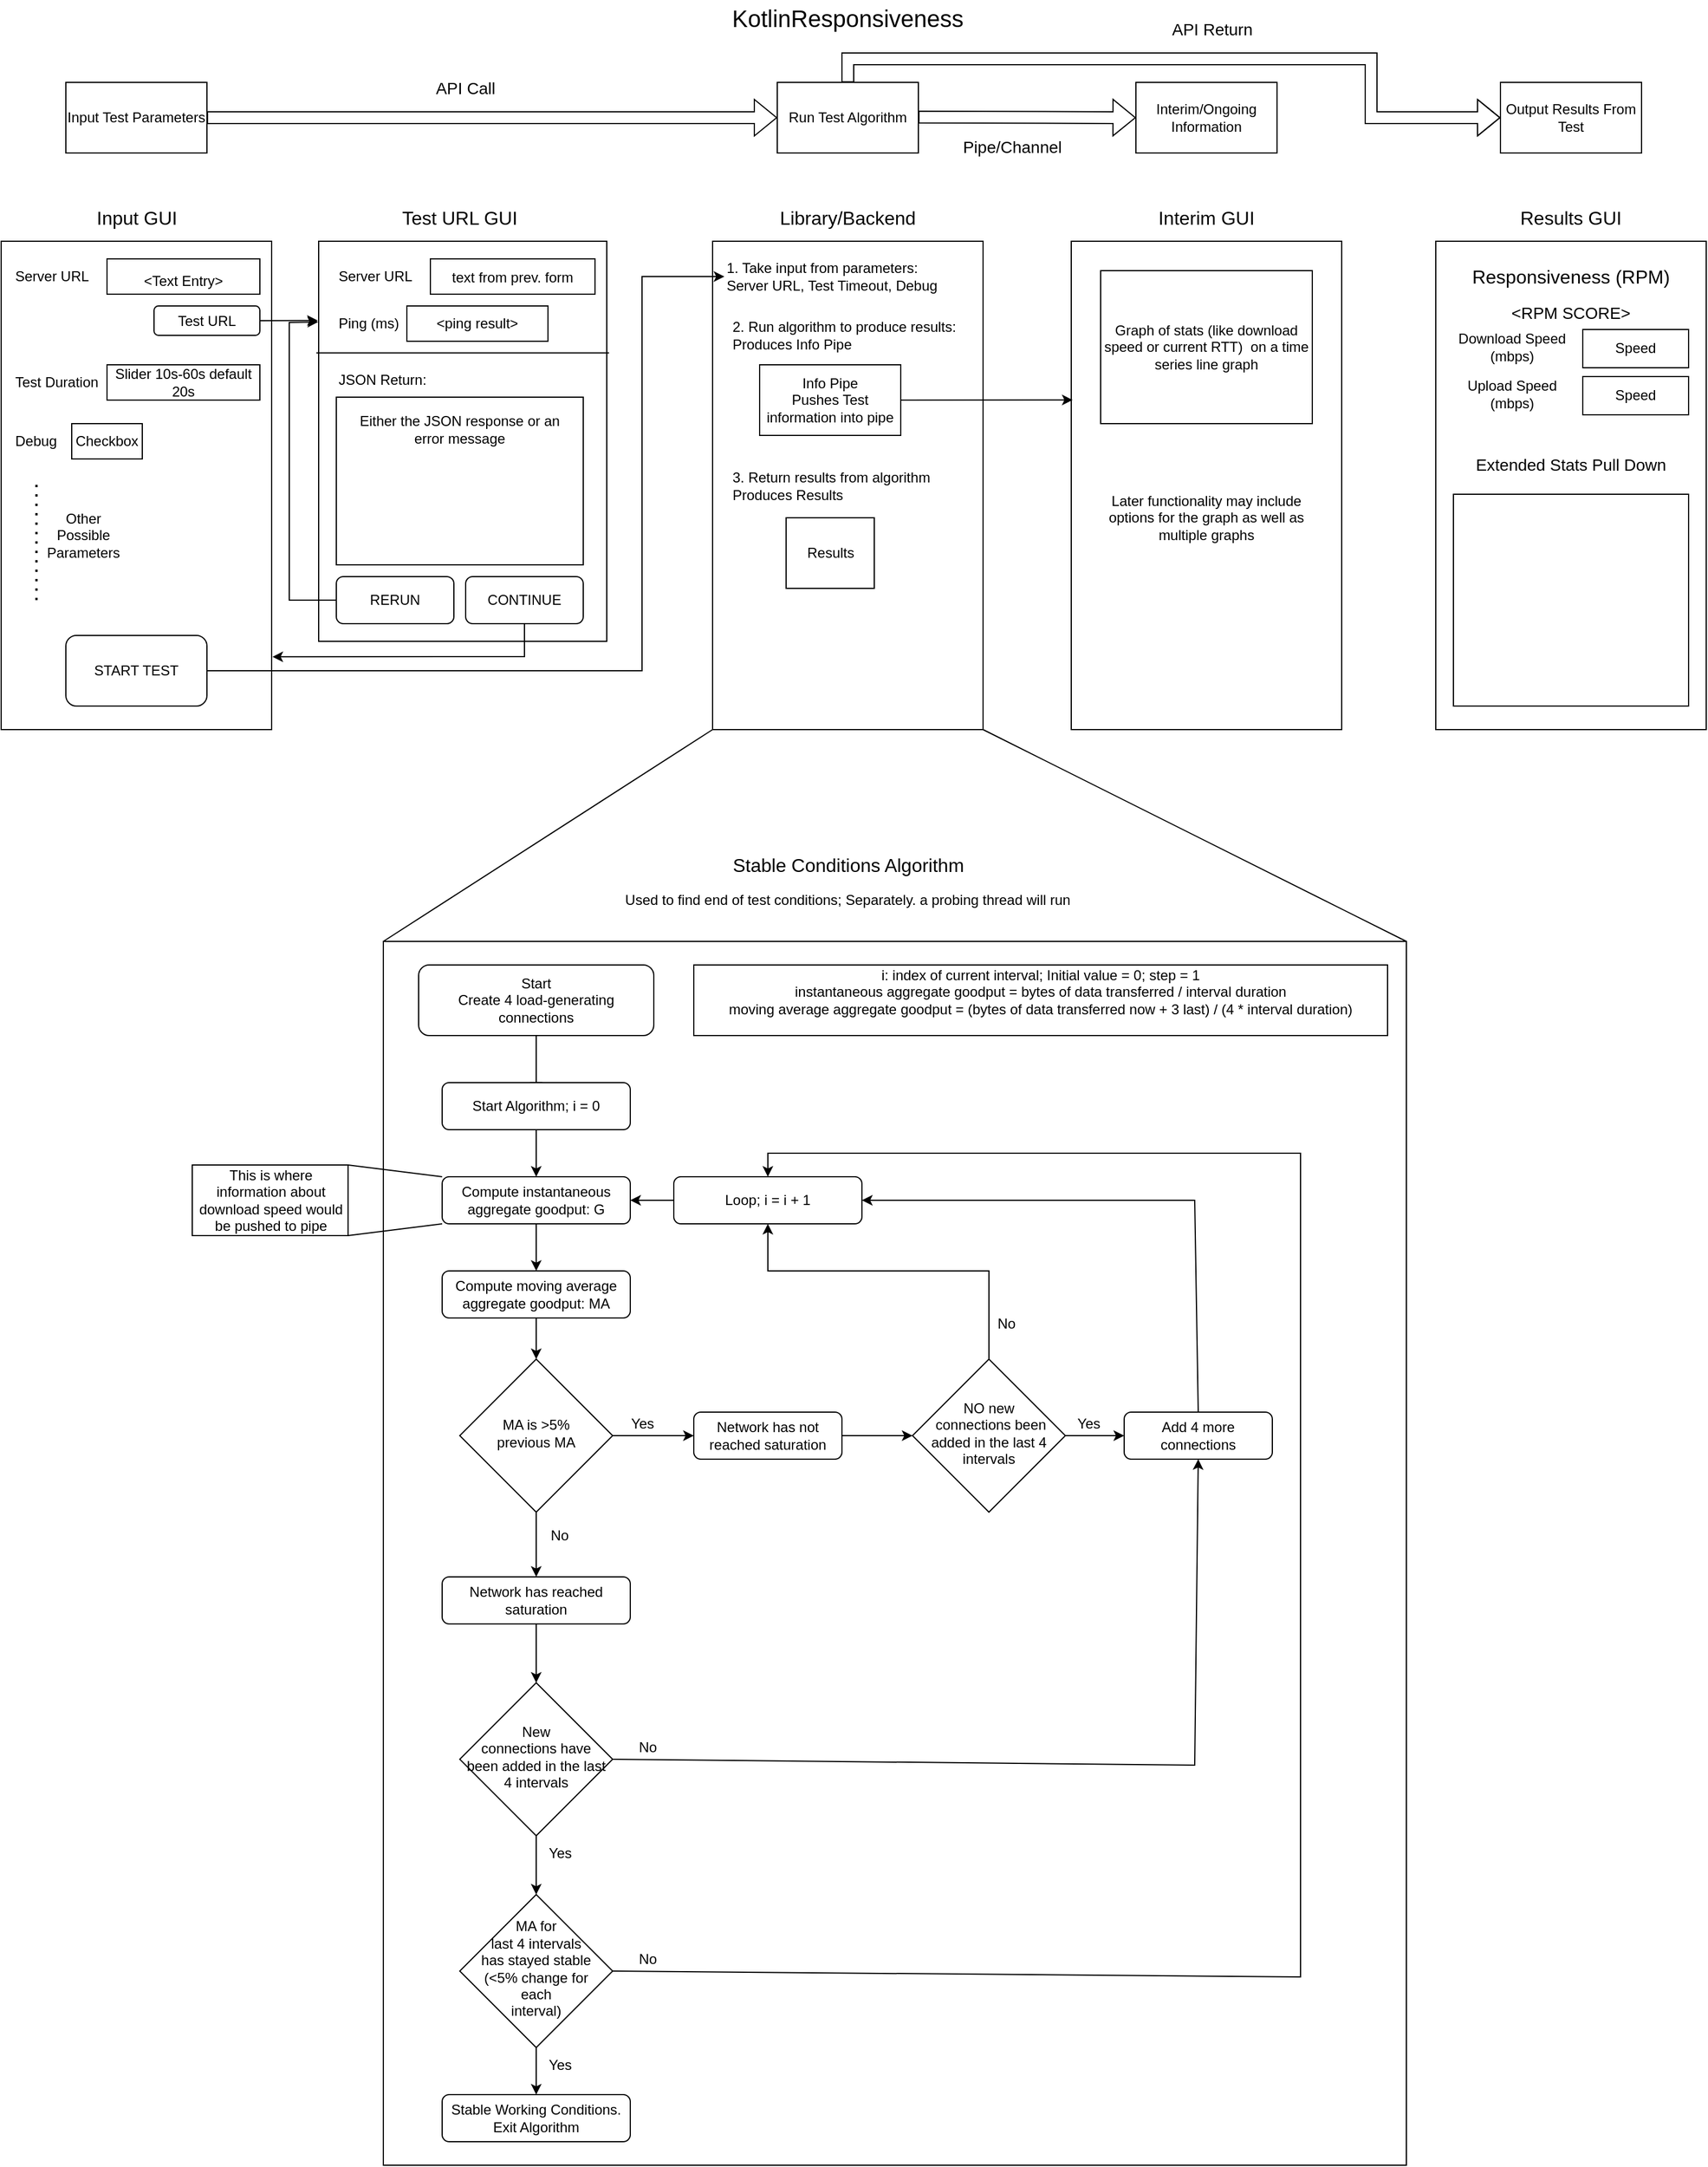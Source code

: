 <mxfile version="20.3.7" type="device"><diagram id="nEVBjyQdrA4vbcv6ssnc" name="Page-1"><mxGraphModel dx="3796" dy="1589" grid="1" gridSize="10" guides="1" tooltips="1" connect="1" arrows="1" fold="1" page="1" pageScale="1" pageWidth="850" pageHeight="1100" math="0" shadow="0"><root><mxCell id="0"/><mxCell id="1" parent="0"/><mxCell id="CzYgo08Ob_5oVYn-jXnZ-96" value="" style="rounded=0;whiteSpace=wrap;html=1;fontSize=14;" vertex="1" parent="1"><mxGeometry x="30" y="930" width="870" height="1040" as="geometry"/></mxCell><mxCell id="CzYgo08Ob_5oVYn-jXnZ-39" value="" style="rounded=0;whiteSpace=wrap;html=1;fontSize=20;" vertex="1" parent="1"><mxGeometry x="615" y="335" width="230" height="415" as="geometry"/></mxCell><mxCell id="CzYgo08Ob_5oVYn-jXnZ-25" value="" style="rounded=0;whiteSpace=wrap;html=1;fontSize=20;" vertex="1" parent="1"><mxGeometry x="310" y="335" width="230" height="415" as="geometry"/></mxCell><mxCell id="CzYgo08Ob_5oVYn-jXnZ-1" value="Input Test Parameters" style="rounded=0;whiteSpace=wrap;html=1;" vertex="1" parent="1"><mxGeometry x="-240" y="200" width="120" height="60" as="geometry"/></mxCell><mxCell id="CzYgo08Ob_5oVYn-jXnZ-2" value="Interim/Ongoing Information" style="rounded=0;whiteSpace=wrap;html=1;" vertex="1" parent="1"><mxGeometry x="670" y="200" width="120" height="60" as="geometry"/></mxCell><mxCell id="CzYgo08Ob_5oVYn-jXnZ-3" value="Run Test Algorithm" style="rounded=0;whiteSpace=wrap;html=1;" vertex="1" parent="1"><mxGeometry x="365" y="200" width="120" height="60" as="geometry"/></mxCell><mxCell id="CzYgo08Ob_5oVYn-jXnZ-4" value="" style="shape=flexArrow;endArrow=classic;html=1;rounded=0;entryX=0;entryY=0.5;entryDx=0;entryDy=0;" edge="1" parent="1" source="CzYgo08Ob_5oVYn-jXnZ-1" target="CzYgo08Ob_5oVYn-jXnZ-3"><mxGeometry width="50" height="50" relative="1" as="geometry"><mxPoint x="260" y="380" as="sourcePoint"/><mxPoint x="310" y="330" as="targetPoint"/></mxGeometry></mxCell><mxCell id="CzYgo08Ob_5oVYn-jXnZ-5" value="" style="shape=flexArrow;endArrow=classic;html=1;rounded=0;entryX=0;entryY=0.5;entryDx=0;entryDy=0;" edge="1" parent="1" target="CzYgo08Ob_5oVYn-jXnZ-2"><mxGeometry width="50" height="50" relative="1" as="geometry"><mxPoint x="485" y="229.5" as="sourcePoint"/><mxPoint x="570" y="229.5" as="targetPoint"/></mxGeometry></mxCell><mxCell id="CzYgo08Ob_5oVYn-jXnZ-6" value="&lt;font style=&quot;font-size: 20px;&quot;&gt;KotlinResponsiveness&lt;/font&gt;" style="text;html=1;strokeColor=none;fillColor=none;align=center;verticalAlign=middle;whiteSpace=wrap;rounded=0;" vertex="1" parent="1"><mxGeometry x="395" y="130" width="60" height="30" as="geometry"/></mxCell><mxCell id="CzYgo08Ob_5oVYn-jXnZ-7" value="" style="rounded=0;whiteSpace=wrap;html=1;fontSize=20;" vertex="1" parent="1"><mxGeometry x="-295" y="335" width="230" height="415" as="geometry"/></mxCell><mxCell id="CzYgo08Ob_5oVYn-jXnZ-8" value="Server URL" style="text;html=1;strokeColor=none;fillColor=none;align=left;verticalAlign=middle;whiteSpace=wrap;rounded=0;fontSize=12;" vertex="1" parent="1"><mxGeometry x="-285" y="350" width="70" height="30" as="geometry"/></mxCell><mxCell id="CzYgo08Ob_5oVYn-jXnZ-9" value="Input GUI" style="text;html=1;strokeColor=none;fillColor=none;align=center;verticalAlign=middle;whiteSpace=wrap;rounded=0;fontSize=16;" vertex="1" parent="1"><mxGeometry x="-227.5" y="300" width="95" height="30" as="geometry"/></mxCell><mxCell id="CzYgo08Ob_5oVYn-jXnZ-10" value="&lt;font style=&quot;font-size: 12px;&quot;&gt;&amp;lt;Text Entry&amp;gt;&lt;br&gt;&lt;/font&gt;" style="rounded=0;whiteSpace=wrap;html=1;fontSize=20;" vertex="1" parent="1"><mxGeometry x="-205" y="350" width="130" height="30" as="geometry"/></mxCell><mxCell id="CzYgo08Ob_5oVYn-jXnZ-11" value="Test Duration" style="text;html=1;strokeColor=none;fillColor=none;align=left;verticalAlign=middle;whiteSpace=wrap;rounded=0;fontSize=12;" vertex="1" parent="1"><mxGeometry x="-285" y="440" width="80" height="30" as="geometry"/></mxCell><mxCell id="CzYgo08Ob_5oVYn-jXnZ-12" value="Test URL" style="rounded=1;whiteSpace=wrap;html=1;fontSize=12;" vertex="1" parent="1"><mxGeometry x="-165" y="390" width="90" height="25" as="geometry"/></mxCell><mxCell id="CzYgo08Ob_5oVYn-jXnZ-16" value="Slider 10s-60s default 20s" style="rounded=0;whiteSpace=wrap;html=1;fontSize=12;" vertex="1" parent="1"><mxGeometry x="-205" y="440" width="130" height="30" as="geometry"/></mxCell><mxCell id="CzYgo08Ob_5oVYn-jXnZ-17" value="Debug" style="text;html=1;strokeColor=none;fillColor=none;align=left;verticalAlign=middle;whiteSpace=wrap;rounded=0;fontSize=12;" vertex="1" parent="1"><mxGeometry x="-285" y="490" width="40" height="30" as="geometry"/></mxCell><mxCell id="CzYgo08Ob_5oVYn-jXnZ-18" value="Checkbox" style="rounded=0;whiteSpace=wrap;html=1;fontSize=12;" vertex="1" parent="1"><mxGeometry x="-235" y="490" width="60" height="30" as="geometry"/></mxCell><mxCell id="CzYgo08Ob_5oVYn-jXnZ-19" value="" style="endArrow=none;dashed=1;html=1;dashPattern=1 3;strokeWidth=2;rounded=0;fontSize=12;" edge="1" parent="1"><mxGeometry width="50" height="50" relative="1" as="geometry"><mxPoint x="-265" y="640" as="sourcePoint"/><mxPoint x="-265" y="540" as="targetPoint"/></mxGeometry></mxCell><mxCell id="CzYgo08Ob_5oVYn-jXnZ-21" value="Other Possible Parameters" style="text;html=1;strokeColor=none;fillColor=none;align=center;verticalAlign=middle;whiteSpace=wrap;rounded=0;fontSize=12;" vertex="1" parent="1"><mxGeometry x="-255" y="570" width="60" height="30" as="geometry"/></mxCell><mxCell id="CzYgo08Ob_5oVYn-jXnZ-22" value="START TEST" style="rounded=1;whiteSpace=wrap;html=1;fontSize=12;" vertex="1" parent="1"><mxGeometry x="-240" y="670" width="120" height="60" as="geometry"/></mxCell><mxCell id="CzYgo08Ob_5oVYn-jXnZ-23" value="" style="endArrow=classic;html=1;rounded=0;fontSize=12;exitX=1;exitY=0.5;exitDx=0;exitDy=0;entryX=0;entryY=0.5;entryDx=0;entryDy=0;" edge="1" parent="1" source="CzYgo08Ob_5oVYn-jXnZ-22" target="CzYgo08Ob_5oVYn-jXnZ-26"><mxGeometry width="50" height="50" relative="1" as="geometry"><mxPoint x="270" y="500" as="sourcePoint"/><mxPoint x="310" y="360" as="targetPoint"/><Array as="points"><mxPoint x="250" y="700"/><mxPoint x="250" y="365"/></Array></mxGeometry></mxCell><mxCell id="CzYgo08Ob_5oVYn-jXnZ-26" value="&lt;div&gt;1. Take input from parameters:&lt;/div&gt;&lt;div&gt;Server URL, Test Timeout, Debug&lt;/div&gt;" style="text;html=1;strokeColor=none;fillColor=none;align=left;verticalAlign=middle;whiteSpace=wrap;rounded=0;fontSize=12;" vertex="1" parent="1"><mxGeometry x="320" y="350" width="200" height="30" as="geometry"/></mxCell><mxCell id="CzYgo08Ob_5oVYn-jXnZ-29" value="Library/Backend" style="text;html=1;strokeColor=none;fillColor=none;align=center;verticalAlign=middle;whiteSpace=wrap;rounded=0;fontSize=16;" vertex="1" parent="1"><mxGeometry x="355" y="300" width="140" height="30" as="geometry"/></mxCell><mxCell id="CzYgo08Ob_5oVYn-jXnZ-31" value="&lt;div align=&quot;left&quot;&gt;2. Run algorithm to produce results:&lt;br&gt;Produces Info Pipe&lt;br&gt;&lt;/div&gt;" style="text;html=1;strokeColor=none;fillColor=none;align=left;verticalAlign=middle;whiteSpace=wrap;rounded=0;fontSize=12;" vertex="1" parent="1"><mxGeometry x="325" y="400" width="200" height="30" as="geometry"/></mxCell><mxCell id="CzYgo08Ob_5oVYn-jXnZ-33" value="Results" style="rounded=0;whiteSpace=wrap;html=1;fontSize=12;" vertex="1" parent="1"><mxGeometry x="372.5" y="570" width="75" height="60" as="geometry"/></mxCell><mxCell id="CzYgo08Ob_5oVYn-jXnZ-34" value="&lt;div&gt;Info Pipe&lt;/div&gt;&lt;div&gt;Pushes Test information into pipe&lt;br&gt;&lt;/div&gt;" style="rounded=0;whiteSpace=wrap;html=1;fontSize=12;" vertex="1" parent="1"><mxGeometry x="350" y="440" width="120" height="60" as="geometry"/></mxCell><mxCell id="CzYgo08Ob_5oVYn-jXnZ-36" value="&lt;div align=&quot;left&quot;&gt;3. Return results from algorithm&lt;/div&gt;&lt;div align=&quot;left&quot;&gt;Produces Results&lt;br&gt;&lt;/div&gt;" style="text;html=1;strokeColor=none;fillColor=none;align=left;verticalAlign=middle;whiteSpace=wrap;rounded=0;fontSize=12;" vertex="1" parent="1"><mxGeometry x="325" y="527.5" width="200" height="30" as="geometry"/></mxCell><mxCell id="CzYgo08Ob_5oVYn-jXnZ-40" value="Interim GUI" style="text;html=1;strokeColor=none;fillColor=none;align=center;verticalAlign=middle;whiteSpace=wrap;rounded=0;fontSize=16;" vertex="1" parent="1"><mxGeometry x="660" y="300" width="140" height="30" as="geometry"/></mxCell><mxCell id="CzYgo08Ob_5oVYn-jXnZ-42" value="" style="endArrow=classic;html=1;rounded=0;fontSize=12;exitX=1;exitY=0.5;exitDx=0;exitDy=0;entryX=0.005;entryY=0.325;entryDx=0;entryDy=0;entryPerimeter=0;" edge="1" parent="1" source="CzYgo08Ob_5oVYn-jXnZ-34" target="CzYgo08Ob_5oVYn-jXnZ-39"><mxGeometry width="50" height="50" relative="1" as="geometry"><mxPoint x="730" y="520" as="sourcePoint"/><mxPoint x="610" y="470" as="targetPoint"/></mxGeometry></mxCell><mxCell id="CzYgo08Ob_5oVYn-jXnZ-43" value="Graph of stats (like download speed or current RTT)&amp;nbsp; on a time series line graph" style="rounded=0;whiteSpace=wrap;html=1;fontSize=12;" vertex="1" parent="1"><mxGeometry x="640" y="360" width="180" height="130" as="geometry"/></mxCell><mxCell id="CzYgo08Ob_5oVYn-jXnZ-44" value="Later functionality may include options for the graph as well as multiple graphs" style="text;html=1;strokeColor=none;fillColor=none;align=center;verticalAlign=middle;whiteSpace=wrap;rounded=0;fontSize=12;" vertex="1" parent="1"><mxGeometry x="640" y="510" width="180" height="120" as="geometry"/></mxCell><mxCell id="CzYgo08Ob_5oVYn-jXnZ-45" value="Output Results From Test" style="rounded=0;whiteSpace=wrap;html=1;" vertex="1" parent="1"><mxGeometry x="980" y="200" width="120" height="60" as="geometry"/></mxCell><mxCell id="CzYgo08Ob_5oVYn-jXnZ-46" value="" style="shape=flexArrow;endArrow=classic;html=1;rounded=0;entryX=0;entryY=0.5;entryDx=0;entryDy=0;exitX=0.5;exitY=0;exitDx=0;exitDy=0;" edge="1" parent="1" source="CzYgo08Ob_5oVYn-jXnZ-3" target="CzYgo08Ob_5oVYn-jXnZ-45"><mxGeometry width="50" height="50" relative="1" as="geometry"><mxPoint x="495" y="239.5" as="sourcePoint"/><mxPoint x="680" y="240" as="targetPoint"/><Array as="points"><mxPoint x="425" y="180"/><mxPoint x="870" y="180"/><mxPoint x="870" y="230"/></Array></mxGeometry></mxCell><mxCell id="CzYgo08Ob_5oVYn-jXnZ-48" value="" style="rounded=0;whiteSpace=wrap;html=1;fontSize=20;" vertex="1" parent="1"><mxGeometry x="925" y="335" width="230" height="415" as="geometry"/></mxCell><mxCell id="CzYgo08Ob_5oVYn-jXnZ-49" value="Results GUI" style="text;html=1;strokeColor=none;fillColor=none;align=center;verticalAlign=middle;whiteSpace=wrap;rounded=0;fontSize=16;" vertex="1" parent="1"><mxGeometry x="970" y="300" width="140" height="30" as="geometry"/></mxCell><mxCell id="CzYgo08Ob_5oVYn-jXnZ-50" value="&lt;font style=&quot;font-size: 16px;&quot;&gt;Responsiveness (RPM)&lt;br&gt;&lt;/font&gt;" style="text;html=1;strokeColor=none;fillColor=none;align=center;verticalAlign=middle;whiteSpace=wrap;rounded=0;fontSize=12;" vertex="1" parent="1"><mxGeometry x="950" y="350" width="180" height="30" as="geometry"/></mxCell><mxCell id="CzYgo08Ob_5oVYn-jXnZ-51" value="&lt;font style=&quot;font-size: 14px;&quot;&gt;&amp;lt;RPM SCORE&amp;gt;&lt;/font&gt;" style="text;html=1;strokeColor=none;fillColor=none;align=center;verticalAlign=middle;whiteSpace=wrap;rounded=0;fontSize=16;" vertex="1" parent="1"><mxGeometry x="980" y="380" width="120" height="30" as="geometry"/></mxCell><mxCell id="CzYgo08Ob_5oVYn-jXnZ-52" value="" style="rounded=0;whiteSpace=wrap;html=1;fontSize=14;" vertex="1" parent="1"><mxGeometry x="940" y="550" width="200" height="180" as="geometry"/></mxCell><mxCell id="CzYgo08Ob_5oVYn-jXnZ-53" value="Extended Stats Pull Down" style="text;html=1;strokeColor=none;fillColor=none;align=center;verticalAlign=middle;whiteSpace=wrap;rounded=0;fontSize=14;" vertex="1" parent="1"><mxGeometry x="940" y="510" width="200" height="30" as="geometry"/></mxCell><mxCell id="CzYgo08Ob_5oVYn-jXnZ-54" value="Pipe/Channel" style="text;html=1;strokeColor=none;fillColor=none;align=center;verticalAlign=middle;whiteSpace=wrap;rounded=0;fontSize=14;" vertex="1" parent="1"><mxGeometry x="515" y="240" width="100" height="30" as="geometry"/></mxCell><mxCell id="CzYgo08Ob_5oVYn-jXnZ-55" value="API Return" style="text;html=1;strokeColor=none;fillColor=none;align=center;verticalAlign=middle;whiteSpace=wrap;rounded=0;fontSize=14;" vertex="1" parent="1"><mxGeometry x="680" y="140" width="110" height="30" as="geometry"/></mxCell><mxCell id="CzYgo08Ob_5oVYn-jXnZ-56" value="API Call" style="text;html=1;strokeColor=none;fillColor=none;align=center;verticalAlign=middle;whiteSpace=wrap;rounded=0;fontSize=14;" vertex="1" parent="1"><mxGeometry x="50" y="190" width="100" height="30" as="geometry"/></mxCell><mxCell id="CzYgo08Ob_5oVYn-jXnZ-57" value="" style="rounded=0;html=1;jettySize=auto;orthogonalLoop=1;fontSize=11;endArrow=block;endFill=0;endSize=8;strokeWidth=1;shadow=0;labelBackgroundColor=none;edgeStyle=orthogonalEdgeStyle;" edge="1" parent="1" source="CzYgo08Ob_5oVYn-jXnZ-58"><mxGeometry relative="1" as="geometry"><mxPoint x="160" y="1060" as="targetPoint"/></mxGeometry></mxCell><mxCell id="CzYgo08Ob_5oVYn-jXnZ-58" value="&lt;div&gt;Start&lt;/div&gt;&lt;div&gt;Create 4 load-generating connections&lt;/div&gt;" style="rounded=1;whiteSpace=wrap;html=1;fontSize=12;glass=0;strokeWidth=1;shadow=0;" vertex="1" parent="1"><mxGeometry x="60" y="950" width="200" height="60" as="geometry"/></mxCell><mxCell id="CzYgo08Ob_5oVYn-jXnZ-59" value="" style="edgeStyle=orthogonalEdgeStyle;rounded=0;orthogonalLoop=1;jettySize=auto;html=1;entryX=0.5;entryY=0;entryDx=0;entryDy=0;" edge="1" parent="1" source="CzYgo08Ob_5oVYn-jXnZ-60" target="CzYgo08Ob_5oVYn-jXnZ-67"><mxGeometry relative="1" as="geometry"/></mxCell><mxCell id="CzYgo08Ob_5oVYn-jXnZ-60" value="Start Algorithm; i = 0" style="rounded=1;whiteSpace=wrap;html=1;fontSize=12;glass=0;strokeWidth=1;shadow=0;" vertex="1" parent="1"><mxGeometry x="80" y="1050" width="160" height="40" as="geometry"/></mxCell><mxCell id="CzYgo08Ob_5oVYn-jXnZ-61" value="" style="edgeStyle=orthogonalEdgeStyle;rounded=0;orthogonalLoop=1;jettySize=auto;html=1;" edge="1" parent="1" source="CzYgo08Ob_5oVYn-jXnZ-62" target="CzYgo08Ob_5oVYn-jXnZ-64"><mxGeometry relative="1" as="geometry"/></mxCell><mxCell id="CzYgo08Ob_5oVYn-jXnZ-62" value="&lt;div&gt;MA is &amp;gt;5%&lt;/div&gt;&lt;div&gt;previous MA&lt;/div&gt;" style="rhombus;whiteSpace=wrap;html=1;shadow=0;fontFamily=Helvetica;fontSize=12;align=center;strokeWidth=1;spacing=6;spacingTop=-4;" vertex="1" parent="1"><mxGeometry x="95" y="1285" width="130" height="130" as="geometry"/></mxCell><mxCell id="CzYgo08Ob_5oVYn-jXnZ-63" value="" style="edgeStyle=orthogonalEdgeStyle;rounded=0;orthogonalLoop=1;jettySize=auto;html=1;" edge="1" parent="1" source="CzYgo08Ob_5oVYn-jXnZ-64" target="CzYgo08Ob_5oVYn-jXnZ-73"><mxGeometry relative="1" as="geometry"/></mxCell><mxCell id="CzYgo08Ob_5oVYn-jXnZ-64" value="Network has not reached saturation" style="rounded=1;whiteSpace=wrap;html=1;fontSize=12;glass=0;strokeWidth=1;shadow=0;" vertex="1" parent="1"><mxGeometry x="294" y="1330" width="126" height="40" as="geometry"/></mxCell><mxCell id="CzYgo08Ob_5oVYn-jXnZ-65" value="&lt;div&gt;i: index of current interval; Initial value = 0; step = 1&lt;br&gt;&lt;/div&gt;&lt;div&gt;instantaneous aggregate goodput = bytes of data transferred / interval duration&lt;/div&gt;&lt;div&gt;moving average aggregate goodput = (bytes of data transferred now + 3 last) / (4 * interval duration)&lt;/div&gt;&lt;div&gt;&lt;br&gt;&lt;/div&gt;" style="rounded=0;whiteSpace=wrap;html=1;" vertex="1" parent="1"><mxGeometry x="294" y="950" width="590" height="60" as="geometry"/></mxCell><mxCell id="CzYgo08Ob_5oVYn-jXnZ-66" value="" style="edgeStyle=orthogonalEdgeStyle;rounded=0;orthogonalLoop=1;jettySize=auto;html=1;" edge="1" parent="1" source="CzYgo08Ob_5oVYn-jXnZ-67" target="CzYgo08Ob_5oVYn-jXnZ-69"><mxGeometry relative="1" as="geometry"/></mxCell><mxCell id="CzYgo08Ob_5oVYn-jXnZ-67" value="Compute instantaneous aggregate goodput: G" style="rounded=1;whiteSpace=wrap;html=1;fontSize=12;glass=0;strokeWidth=1;shadow=0;" vertex="1" parent="1"><mxGeometry x="80" y="1130" width="160" height="40" as="geometry"/></mxCell><mxCell id="CzYgo08Ob_5oVYn-jXnZ-68" value="" style="edgeStyle=orthogonalEdgeStyle;rounded=0;orthogonalLoop=1;jettySize=auto;html=1;" edge="1" parent="1" source="CzYgo08Ob_5oVYn-jXnZ-69" target="CzYgo08Ob_5oVYn-jXnZ-62"><mxGeometry relative="1" as="geometry"/></mxCell><mxCell id="CzYgo08Ob_5oVYn-jXnZ-69" value="Compute moving average aggregate goodput: MA" style="rounded=1;whiteSpace=wrap;html=1;fontSize=12;glass=0;strokeWidth=1;shadow=0;" vertex="1" parent="1"><mxGeometry x="80" y="1210" width="160" height="40" as="geometry"/></mxCell><mxCell id="CzYgo08Ob_5oVYn-jXnZ-70" value="" style="edgeStyle=orthogonalEdgeStyle;rounded=0;orthogonalLoop=1;jettySize=auto;html=1;" edge="1" parent="1" source="CzYgo08Ob_5oVYn-jXnZ-71" target="CzYgo08Ob_5oVYn-jXnZ-67"><mxGeometry relative="1" as="geometry"/></mxCell><mxCell id="CzYgo08Ob_5oVYn-jXnZ-71" value="Loop; i = i + 1" style="rounded=1;whiteSpace=wrap;html=1;fontSize=12;glass=0;strokeWidth=1;shadow=0;" vertex="1" parent="1"><mxGeometry x="277" y="1130" width="160" height="40" as="geometry"/></mxCell><mxCell id="CzYgo08Ob_5oVYn-jXnZ-72" value="" style="edgeStyle=orthogonalEdgeStyle;rounded=0;orthogonalLoop=1;jettySize=auto;html=1;" edge="1" parent="1" source="CzYgo08Ob_5oVYn-jXnZ-73" target="CzYgo08Ob_5oVYn-jXnZ-75"><mxGeometry relative="1" as="geometry"/></mxCell><mxCell id="CzYgo08Ob_5oVYn-jXnZ-73" value="&lt;div&gt;NO new&lt;/div&gt;&lt;div&gt;&amp;nbsp;connections been added in the last 4 intervals&lt;/div&gt;" style="rhombus;whiteSpace=wrap;html=1;shadow=0;fontFamily=Helvetica;fontSize=12;align=center;strokeWidth=1;spacing=6;spacingTop=-4;" vertex="1" parent="1"><mxGeometry x="480" y="1285" width="130" height="130" as="geometry"/></mxCell><mxCell id="CzYgo08Ob_5oVYn-jXnZ-74" value="Yes" style="text;html=1;align=center;verticalAlign=middle;resizable=0;points=[];autosize=1;strokeColor=none;fillColor=none;" vertex="1" parent="1"><mxGeometry x="230" y="1325" width="40" height="30" as="geometry"/></mxCell><mxCell id="CzYgo08Ob_5oVYn-jXnZ-75" value="Add 4 more connections" style="rounded=1;whiteSpace=wrap;html=1;fontSize=12;glass=0;strokeWidth=1;shadow=0;" vertex="1" parent="1"><mxGeometry x="660" y="1330" width="126" height="40" as="geometry"/></mxCell><mxCell id="CzYgo08Ob_5oVYn-jXnZ-76" value="" style="endArrow=classic;html=1;rounded=0;exitX=0.5;exitY=0;exitDx=0;exitDy=0;entryX=1;entryY=0.5;entryDx=0;entryDy=0;" edge="1" parent="1" source="CzYgo08Ob_5oVYn-jXnZ-75" target="CzYgo08Ob_5oVYn-jXnZ-71"><mxGeometry width="50" height="50" relative="1" as="geometry"><mxPoint x="740" y="1430" as="sourcePoint"/><mxPoint x="720" y="1150" as="targetPoint"/><Array as="points"><mxPoint x="720" y="1150"/></Array></mxGeometry></mxCell><mxCell id="CzYgo08Ob_5oVYn-jXnZ-77" value="&lt;div&gt;Yes&lt;/div&gt;" style="text;html=1;strokeColor=none;fillColor=none;align=center;verticalAlign=middle;whiteSpace=wrap;rounded=0;" vertex="1" parent="1"><mxGeometry x="600" y="1325" width="60" height="30" as="geometry"/></mxCell><mxCell id="CzYgo08Ob_5oVYn-jXnZ-78" value="" style="endArrow=classic;html=1;rounded=0;entryX=0.5;entryY=1;entryDx=0;entryDy=0;exitX=0.5;exitY=0;exitDx=0;exitDy=0;" edge="1" parent="1" source="CzYgo08Ob_5oVYn-jXnZ-73" target="CzYgo08Ob_5oVYn-jXnZ-71"><mxGeometry width="50" height="50" relative="1" as="geometry"><mxPoint x="480" y="1430" as="sourcePoint"/><mxPoint x="530" y="1380" as="targetPoint"/><Array as="points"><mxPoint x="545" y="1210"/><mxPoint x="357" y="1210"/></Array></mxGeometry></mxCell><mxCell id="CzYgo08Ob_5oVYn-jXnZ-79" value="No" style="text;html=1;strokeColor=none;fillColor=none;align=center;verticalAlign=middle;whiteSpace=wrap;rounded=0;" vertex="1" parent="1"><mxGeometry x="530" y="1240" width="60" height="30" as="geometry"/></mxCell><mxCell id="CzYgo08Ob_5oVYn-jXnZ-80" value="" style="endArrow=classic;html=1;rounded=0;exitX=0.5;exitY=1;exitDx=0;exitDy=0;" edge="1" parent="1" source="CzYgo08Ob_5oVYn-jXnZ-62"><mxGeometry width="50" height="50" relative="1" as="geometry"><mxPoint x="280" y="1430" as="sourcePoint"/><mxPoint x="160" y="1470" as="targetPoint"/></mxGeometry></mxCell><mxCell id="CzYgo08Ob_5oVYn-jXnZ-81" value="" style="edgeStyle=orthogonalEdgeStyle;rounded=0;orthogonalLoop=1;jettySize=auto;html=1;fontSize=12;" edge="1" parent="1" source="CzYgo08Ob_5oVYn-jXnZ-82" target="CzYgo08Ob_5oVYn-jXnZ-85"><mxGeometry relative="1" as="geometry"/></mxCell><mxCell id="CzYgo08Ob_5oVYn-jXnZ-82" value="Network has reached saturation" style="rounded=1;whiteSpace=wrap;html=1;fontSize=12;glass=0;strokeWidth=1;shadow=0;" vertex="1" parent="1"><mxGeometry x="80" y="1470" width="160" height="40" as="geometry"/></mxCell><mxCell id="CzYgo08Ob_5oVYn-jXnZ-83" value="No" style="text;html=1;strokeColor=none;fillColor=none;align=center;verticalAlign=middle;whiteSpace=wrap;rounded=0;" vertex="1" parent="1"><mxGeometry x="150" y="1420" width="60" height="30" as="geometry"/></mxCell><mxCell id="CzYgo08Ob_5oVYn-jXnZ-84" value="" style="edgeStyle=orthogonalEdgeStyle;rounded=0;orthogonalLoop=1;jettySize=auto;html=1;fontSize=12;" edge="1" parent="1" source="CzYgo08Ob_5oVYn-jXnZ-85" target="CzYgo08Ob_5oVYn-jXnZ-89"><mxGeometry relative="1" as="geometry"/></mxCell><mxCell id="CzYgo08Ob_5oVYn-jXnZ-85" value="&lt;div&gt;New&lt;/div&gt;&lt;div&gt;connections have been added in the last 4 intervals&lt;/div&gt;" style="rhombus;whiteSpace=wrap;html=1;shadow=0;fontFamily=Helvetica;fontSize=12;align=center;strokeWidth=1;spacing=6;spacingTop=-4;" vertex="1" parent="1"><mxGeometry x="95" y="1560" width="130" height="130" as="geometry"/></mxCell><mxCell id="CzYgo08Ob_5oVYn-jXnZ-86" value="" style="endArrow=classic;html=1;rounded=0;fontSize=12;exitX=1;exitY=0.5;exitDx=0;exitDy=0;entryX=0.5;entryY=1;entryDx=0;entryDy=0;" edge="1" parent="1" source="CzYgo08Ob_5oVYn-jXnZ-85" target="CzYgo08Ob_5oVYn-jXnZ-75"><mxGeometry width="50" height="50" relative="1" as="geometry"><mxPoint x="420" y="1640" as="sourcePoint"/><mxPoint x="720" y="1630" as="targetPoint"/><Array as="points"><mxPoint x="720" y="1630"/></Array></mxGeometry></mxCell><mxCell id="CzYgo08Ob_5oVYn-jXnZ-87" value="No" style="text;html=1;strokeColor=none;fillColor=none;align=center;verticalAlign=middle;whiteSpace=wrap;rounded=0;" vertex="1" parent="1"><mxGeometry x="225" y="1600" width="60" height="30" as="geometry"/></mxCell><mxCell id="CzYgo08Ob_5oVYn-jXnZ-88" value="" style="edgeStyle=orthogonalEdgeStyle;rounded=0;orthogonalLoop=1;jettySize=auto;html=1;fontSize=12;" edge="1" parent="1" source="CzYgo08Ob_5oVYn-jXnZ-89" target="CzYgo08Ob_5oVYn-jXnZ-90"><mxGeometry relative="1" as="geometry"/></mxCell><mxCell id="CzYgo08Ob_5oVYn-jXnZ-89" value="&lt;div&gt;MA for&lt;/div&gt;&lt;div&gt;last 4 intervals&lt;/div&gt;&lt;div&gt;has stayed stable (&amp;lt;5% change for&lt;/div&gt;&lt;div&gt;each&lt;/div&gt;&lt;div&gt;interval)&lt;/div&gt;" style="rhombus;whiteSpace=wrap;html=1;shadow=0;fontFamily=Helvetica;fontSize=12;align=center;strokeWidth=1;spacing=6;spacingTop=-4;" vertex="1" parent="1"><mxGeometry x="95" y="1740" width="130" height="130" as="geometry"/></mxCell><mxCell id="CzYgo08Ob_5oVYn-jXnZ-90" value="Stable Working Conditions. Exit Algorithm" style="rounded=1;whiteSpace=wrap;html=1;fontSize=12;glass=0;strokeWidth=1;shadow=0;" vertex="1" parent="1"><mxGeometry x="80" y="1910" width="160" height="40" as="geometry"/></mxCell><mxCell id="CzYgo08Ob_5oVYn-jXnZ-91" value="Yes" style="text;html=1;align=center;verticalAlign=middle;resizable=0;points=[];autosize=1;strokeColor=none;fillColor=none;" vertex="1" parent="1"><mxGeometry x="160" y="1870" width="40" height="30" as="geometry"/></mxCell><mxCell id="CzYgo08Ob_5oVYn-jXnZ-92" value="" style="endArrow=classic;html=1;rounded=0;fontSize=12;exitX=1;exitY=0.5;exitDx=0;exitDy=0;entryX=0.5;entryY=0;entryDx=0;entryDy=0;" edge="1" parent="1" source="CzYgo08Ob_5oVYn-jXnZ-89" target="CzYgo08Ob_5oVYn-jXnZ-71"><mxGeometry width="50" height="50" relative="1" as="geometry"><mxPoint x="460" y="1730" as="sourcePoint"/><mxPoint x="350" y="1110" as="targetPoint"/><Array as="points"><mxPoint x="810" y="1810"/><mxPoint x="810" y="1110"/><mxPoint x="357" y="1110"/></Array></mxGeometry></mxCell><mxCell id="CzYgo08Ob_5oVYn-jXnZ-93" value="Yes" style="text;html=1;align=center;verticalAlign=middle;resizable=0;points=[];autosize=1;strokeColor=none;fillColor=none;" vertex="1" parent="1"><mxGeometry x="160" y="1690" width="40" height="30" as="geometry"/></mxCell><mxCell id="CzYgo08Ob_5oVYn-jXnZ-94" value="No" style="text;html=1;strokeColor=none;fillColor=none;align=center;verticalAlign=middle;whiteSpace=wrap;rounded=0;" vertex="1" parent="1"><mxGeometry x="225" y="1780" width="60" height="30" as="geometry"/></mxCell><mxCell id="CzYgo08Ob_5oVYn-jXnZ-98" value="" style="rounded=0;whiteSpace=wrap;html=1;fontSize=14;" vertex="1" parent="1"><mxGeometry x="-25" y="335" width="245" height="340" as="geometry"/></mxCell><mxCell id="CzYgo08Ob_5oVYn-jXnZ-99" value="" style="endArrow=classic;html=1;rounded=0;fontSize=14;exitX=1;exitY=0.5;exitDx=0;exitDy=0;entryX=-0.003;entryY=0.198;entryDx=0;entryDy=0;entryPerimeter=0;" edge="1" parent="1" source="CzYgo08Ob_5oVYn-jXnZ-12" target="CzYgo08Ob_5oVYn-jXnZ-98"><mxGeometry width="50" height="50" relative="1" as="geometry"><mxPoint x="480" y="830" as="sourcePoint"/><mxPoint x="-30" y="404" as="targetPoint"/></mxGeometry></mxCell><mxCell id="CzYgo08Ob_5oVYn-jXnZ-101" value="Test URL GUI" style="text;html=1;strokeColor=none;fillColor=none;align=center;verticalAlign=middle;whiteSpace=wrap;rounded=0;fontSize=16;" vertex="1" parent="1"><mxGeometry x="40" y="300" width="110" height="30" as="geometry"/></mxCell><mxCell id="CzYgo08Ob_5oVYn-jXnZ-103" value="Server URL" style="text;html=1;strokeColor=none;fillColor=none;align=left;verticalAlign=middle;whiteSpace=wrap;rounded=0;fontSize=12;" vertex="1" parent="1"><mxGeometry x="-10" y="350" width="70" height="30" as="geometry"/></mxCell><mxCell id="CzYgo08Ob_5oVYn-jXnZ-104" value="&lt;font style=&quot;font-size: 12px;&quot;&gt;text from prev. form&lt;/font&gt;" style="rounded=0;whiteSpace=wrap;html=1;fontSize=14;" vertex="1" parent="1"><mxGeometry x="70" y="350" width="140" height="30" as="geometry"/></mxCell><mxCell id="CzYgo08Ob_5oVYn-jXnZ-106" value="Ping (ms)" style="text;html=1;strokeColor=none;fillColor=none;align=left;verticalAlign=middle;whiteSpace=wrap;rounded=0;fontSize=12;" vertex="1" parent="1"><mxGeometry x="-10" y="390" width="90" height="30" as="geometry"/></mxCell><mxCell id="CzYgo08Ob_5oVYn-jXnZ-107" value="&lt;font style=&quot;font-size: 12px;&quot;&gt;&amp;lt;ping result&amp;gt;&lt;/font&gt;" style="rounded=0;whiteSpace=wrap;html=1;fontSize=11;" vertex="1" parent="1"><mxGeometry x="50" y="390" width="120" height="30" as="geometry"/></mxCell><mxCell id="CzYgo08Ob_5oVYn-jXnZ-108" value="JSON Return:" style="text;html=1;strokeColor=none;fillColor=none;align=left;verticalAlign=middle;whiteSpace=wrap;rounded=0;fontSize=12;" vertex="1" parent="1"><mxGeometry x="-10" y="437.5" width="90" height="30" as="geometry"/></mxCell><mxCell id="CzYgo08Ob_5oVYn-jXnZ-110" value="" style="rounded=0;whiteSpace=wrap;html=1;fontSize=12;" vertex="1" parent="1"><mxGeometry x="-10" y="467.5" width="210" height="142.5" as="geometry"/></mxCell><mxCell id="CzYgo08Ob_5oVYn-jXnZ-111" value="" style="endArrow=none;html=1;rounded=0;fontSize=12;exitX=-0.008;exitY=0.279;exitDx=0;exitDy=0;exitPerimeter=0;entryX=1.008;entryY=0.279;entryDx=0;entryDy=0;entryPerimeter=0;" edge="1" parent="1" source="CzYgo08Ob_5oVYn-jXnZ-98" target="CzYgo08Ob_5oVYn-jXnZ-98"><mxGeometry width="50" height="50" relative="1" as="geometry"><mxPoint x="360" y="710" as="sourcePoint"/><mxPoint x="410" y="660" as="targetPoint"/></mxGeometry></mxCell><mxCell id="CzYgo08Ob_5oVYn-jXnZ-112" value="RERUN" style="rounded=1;whiteSpace=wrap;html=1;fontSize=12;" vertex="1" parent="1"><mxGeometry x="-10" y="620" width="100" height="40" as="geometry"/></mxCell><mxCell id="CzYgo08Ob_5oVYn-jXnZ-113" value="Either the JSON response or an error message" style="text;html=1;strokeColor=none;fillColor=none;align=center;verticalAlign=middle;whiteSpace=wrap;rounded=0;fontSize=12;" vertex="1" parent="1"><mxGeometry y="480" width="190" height="30" as="geometry"/></mxCell><mxCell id="CzYgo08Ob_5oVYn-jXnZ-115" value="" style="endArrow=classic;html=1;rounded=0;fontSize=12;exitX=0;exitY=0.5;exitDx=0;exitDy=0;entryX=-0.002;entryY=0.202;entryDx=0;entryDy=0;entryPerimeter=0;" edge="1" parent="1" source="CzYgo08Ob_5oVYn-jXnZ-112" target="CzYgo08Ob_5oVYn-jXnZ-98"><mxGeometry width="50" height="50" relative="1" as="geometry"><mxPoint x="360" y="650" as="sourcePoint"/><mxPoint x="-30" y="410" as="targetPoint"/><Array as="points"><mxPoint x="-50" y="640"/><mxPoint x="-50" y="404"/></Array></mxGeometry></mxCell><mxCell id="CzYgo08Ob_5oVYn-jXnZ-117" value="CONTINUE" style="rounded=1;whiteSpace=wrap;html=1;fontSize=12;" vertex="1" parent="1"><mxGeometry x="100" y="620" width="100" height="40" as="geometry"/></mxCell><mxCell id="CzYgo08Ob_5oVYn-jXnZ-118" value="" style="endArrow=classic;html=1;rounded=0;fontSize=12;exitX=0.5;exitY=1;exitDx=0;exitDy=0;entryX=1.003;entryY=0.851;entryDx=0;entryDy=0;entryPerimeter=0;" edge="1" parent="1" source="CzYgo08Ob_5oVYn-jXnZ-117" target="CzYgo08Ob_5oVYn-jXnZ-7"><mxGeometry width="50" height="50" relative="1" as="geometry"><mxPoint x="140" y="570" as="sourcePoint"/><mxPoint x="190" y="520" as="targetPoint"/><Array as="points"><mxPoint x="150" y="688"/></Array></mxGeometry></mxCell><mxCell id="CzYgo08Ob_5oVYn-jXnZ-119" value="" style="endArrow=none;html=1;rounded=0;fontSize=12;exitX=0;exitY=0;exitDx=0;exitDy=0;entryX=0;entryY=1;entryDx=0;entryDy=0;" edge="1" parent="1" source="CzYgo08Ob_5oVYn-jXnZ-96" target="CzYgo08Ob_5oVYn-jXnZ-25"><mxGeometry width="50" height="50" relative="1" as="geometry"><mxPoint x="140" y="830" as="sourcePoint"/><mxPoint x="190" y="780" as="targetPoint"/></mxGeometry></mxCell><mxCell id="CzYgo08Ob_5oVYn-jXnZ-120" value="" style="endArrow=none;html=1;rounded=0;fontSize=12;entryX=1;entryY=1;entryDx=0;entryDy=0;exitX=1;exitY=0;exitDx=0;exitDy=0;" edge="1" parent="1" source="CzYgo08Ob_5oVYn-jXnZ-96" target="CzYgo08Ob_5oVYn-jXnZ-25"><mxGeometry width="50" height="50" relative="1" as="geometry"><mxPoint x="140" y="830" as="sourcePoint"/><mxPoint x="190" y="780" as="targetPoint"/></mxGeometry></mxCell><mxCell id="CzYgo08Ob_5oVYn-jXnZ-122" value="Stable Conditions Algorithm" style="text;html=1;strokeColor=none;fillColor=none;align=center;verticalAlign=middle;whiteSpace=wrap;rounded=0;fontSize=16;" vertex="1" parent="1"><mxGeometry x="308" y="850" width="235" height="30" as="geometry"/></mxCell><mxCell id="CzYgo08Ob_5oVYn-jXnZ-126" value="Used to find end of test conditions; Separately. a probing thread will run" style="text;html=1;strokeColor=none;fillColor=none;align=center;verticalAlign=middle;whiteSpace=wrap;rounded=0;fontSize=12;" vertex="1" parent="1"><mxGeometry x="220" y="880" width="410" height="30" as="geometry"/></mxCell><mxCell id="CzYgo08Ob_5oVYn-jXnZ-127" value="This is where information about download speed would be pushed to pipe" style="rounded=0;whiteSpace=wrap;html=1;fontSize=12;" vertex="1" parent="1"><mxGeometry x="-132.5" y="1120" width="132.5" height="60" as="geometry"/></mxCell><mxCell id="CzYgo08Ob_5oVYn-jXnZ-128" value="" style="endArrow=none;html=1;rounded=0;fontSize=12;entryX=0;entryY=0;entryDx=0;entryDy=0;exitX=1;exitY=0;exitDx=0;exitDy=0;" edge="1" parent="1" source="CzYgo08Ob_5oVYn-jXnZ-127" target="CzYgo08Ob_5oVYn-jXnZ-67"><mxGeometry width="50" height="50" relative="1" as="geometry"><mxPoint x="140" y="1480" as="sourcePoint"/><mxPoint x="190" y="1430" as="targetPoint"/></mxGeometry></mxCell><mxCell id="CzYgo08Ob_5oVYn-jXnZ-129" value="" style="endArrow=none;html=1;rounded=0;fontSize=12;entryX=0;entryY=1;entryDx=0;entryDy=0;exitX=1;exitY=1;exitDx=0;exitDy=0;" edge="1" parent="1" source="CzYgo08Ob_5oVYn-jXnZ-127" target="CzYgo08Ob_5oVYn-jXnZ-67"><mxGeometry width="50" height="50" relative="1" as="geometry"><mxPoint x="140" y="1480" as="sourcePoint"/><mxPoint x="190" y="1430" as="targetPoint"/></mxGeometry></mxCell><mxCell id="CzYgo08Ob_5oVYn-jXnZ-130" value="Download Speed (mbps)" style="text;html=1;strokeColor=none;fillColor=none;align=center;verticalAlign=middle;whiteSpace=wrap;rounded=0;fontSize=12;" vertex="1" parent="1"><mxGeometry x="940" y="410" width="100" height="30" as="geometry"/></mxCell><mxCell id="CzYgo08Ob_5oVYn-jXnZ-131" value="Speed" style="rounded=0;whiteSpace=wrap;html=1;fontSize=12;" vertex="1" parent="1"><mxGeometry x="1050" y="410" width="90" height="32.5" as="geometry"/></mxCell><mxCell id="CzYgo08Ob_5oVYn-jXnZ-132" value="Upload Speed (mbps)" style="text;html=1;strokeColor=none;fillColor=none;align=center;verticalAlign=middle;whiteSpace=wrap;rounded=0;fontSize=12;" vertex="1" parent="1"><mxGeometry x="940" y="450" width="100" height="30" as="geometry"/></mxCell><mxCell id="CzYgo08Ob_5oVYn-jXnZ-133" value="Speed" style="rounded=0;whiteSpace=wrap;html=1;fontSize=12;" vertex="1" parent="1"><mxGeometry x="1050" y="450" width="90" height="32.5" as="geometry"/></mxCell></root></mxGraphModel></diagram></mxfile>